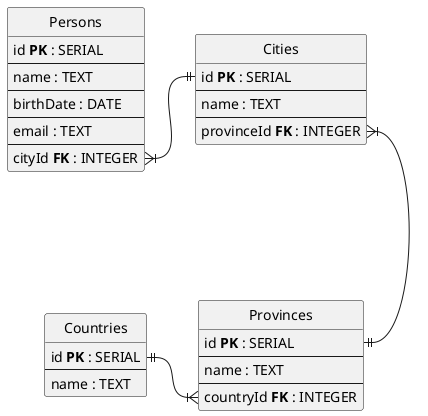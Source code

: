 @startuml persons-service-der

hide circle

entity Persons {
    id **PK** : SERIAL
    ---
    name : TEXT
    ---
    birthDate : DATE
    ---
    email : TEXT
    ---
    cityId **FK** : INTEGER
}

entity Cities {
    id **PK** : SERIAL
    ---
    name : TEXT
    ---
    provinceId **FK** : INTEGER
}

entity Provinces {
    id **PK** : SERIAL
    ---
    name : TEXT
    ---
    countryId **FK** : INTEGER
}

entity Countries {
    id **PK** : SERIAL
    ---
    name : TEXT
}

Persons::cityId }|-right--||Cities::id
Cities::provinceId }|-down--||Provinces::id
Provinces::countryId }|-left--||Countries::id

@enduml